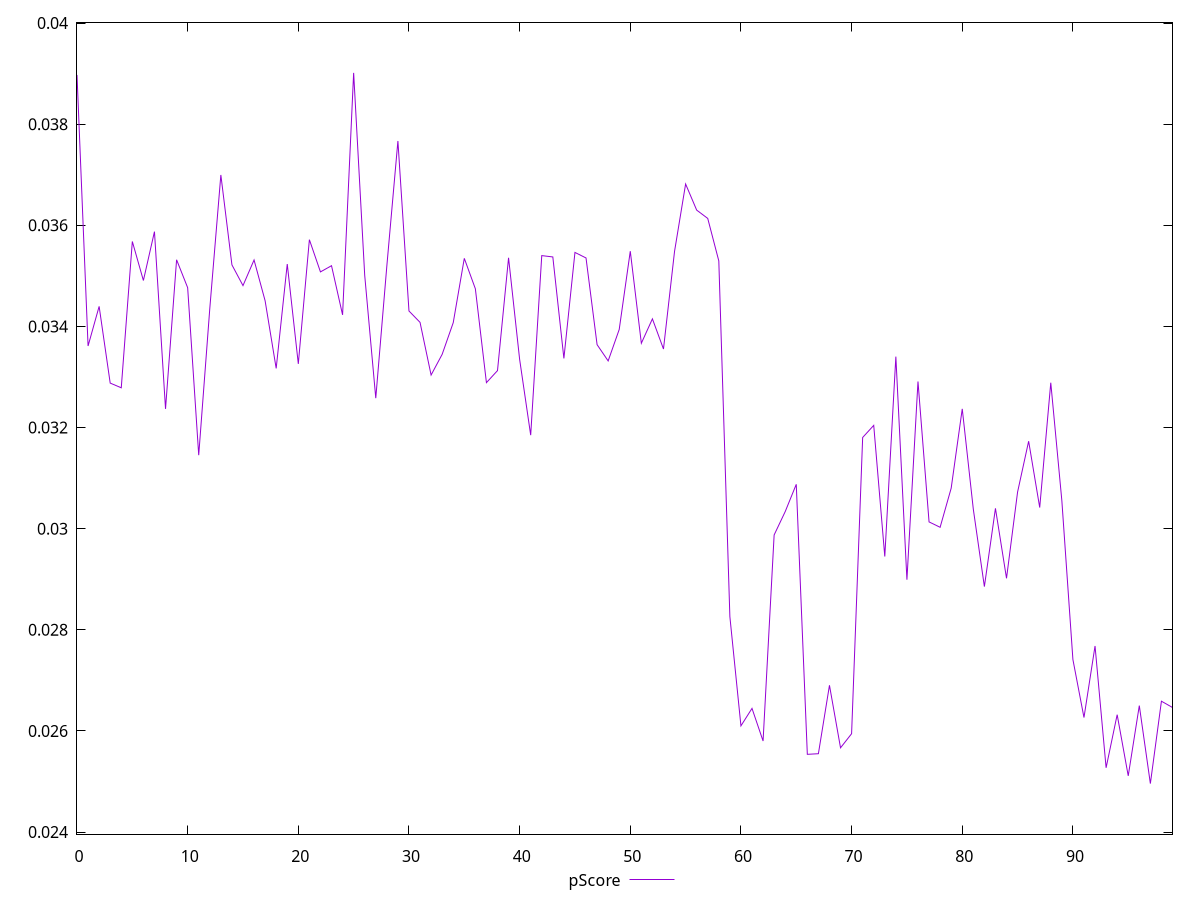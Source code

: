 reset

$pScore <<EOF
0 0.03897316724854971
1 0.0336131024835401
2 0.03439625184706785
3 0.03287921821818757
4 0.032785770627591915
5 0.03567967046715692
6 0.03490783980661699
7 0.035874393944410665
8 0.032368303792328024
9 0.03531805671962529
10 0.03476552139144762
11 0.03145345490382678
12 0.03435255893424122
13 0.03699510796350686
14 0.0352173368773403
15 0.034806884966295526
16 0.035313681856221524
17 0.03450685007643012
18 0.03316989128863318
19 0.03523355252778354
20 0.03325938898179914
21 0.0357153685216427
22 0.03507809030590092
23 0.035200508538931474
24 0.034228147062446146
25 0.03901409337260253
26 0.035011881324801764
27 0.03258133546787323
28 0.03519523104273392
29 0.037666524665140755
30 0.034304836750579326
31 0.034080224557279604
32 0.03303830717323797
33 0.03344835638653093
34 0.034073717976777274
35 0.035346182078926314
36 0.03474411115215098
37 0.032887689776664786
38 0.03312628347741864
39 0.03535673187594679
40 0.033348932810725596
41 0.031849760615881406
42 0.03540017762999054
43 0.03537379000374846
44 0.03336698337728622
45 0.035463057020896915
46 0.035353622312138344
47 0.03363919767211787
48 0.03331752758568174
49 0.033939519924509276
50 0.03548775744076521
51 0.03366712554413426
52 0.03414931211453076
53 0.03355319347735164
54 0.035484684585024406
55 0.036815890997412504
56 0.03629977513314564
57 0.03613523204971947
58 0.035295044095689954
59 0.028260251621076926
60 0.02610062744374475
61 0.026446219612878186
62 0.025801088164561725
63 0.02987607034522155
64 0.030337654651901025
65 0.030877388163325636
66 0.025537696065743465
67 0.025549836516639834
68 0.026902636262125468
69 0.025666607989900447
70 0.02594535531013764
71 0.03180396761850823
72 0.032042892549651036
73 0.029449614804305413
74 0.033402189569104845
75 0.028991212188316517
76 0.032910609085750775
77 0.030133831994348492
78 0.03002739827709089
79 0.0308011754948756
80 0.03236975137010989
81 0.030384442607345852
82 0.028854677884026902
83 0.03040181140218451
84 0.02901876425544747
85 0.030723982817342343
86 0.031729940880670715
87 0.030418392643031755
88 0.03288639004419325
89 0.030555599738735506
90 0.027412258281625246
91 0.02626540140101785
92 0.02768019071839123
93 0.025271600019073692
94 0.026321967674338365
95 0.02511170965639581
96 0.026501221368615935
97 0.02495952143241903
98 0.02658790948085088
99 0.026463702622762764
EOF

set key outside below
set xrange [0:99]
set yrange [0.02395952143241903:0.04001409337260253]
set trange [0.02395952143241903:0.04001409337260253]
set terminal svg size 640, 500 enhanced background rgb 'white'
set output "report_00018_2021-02-10T15-25-16.877Z/largest-contentful-paint/samples/pages+cached+noadtech/pScore/values.svg"

plot $pScore title "pScore" with line

reset
